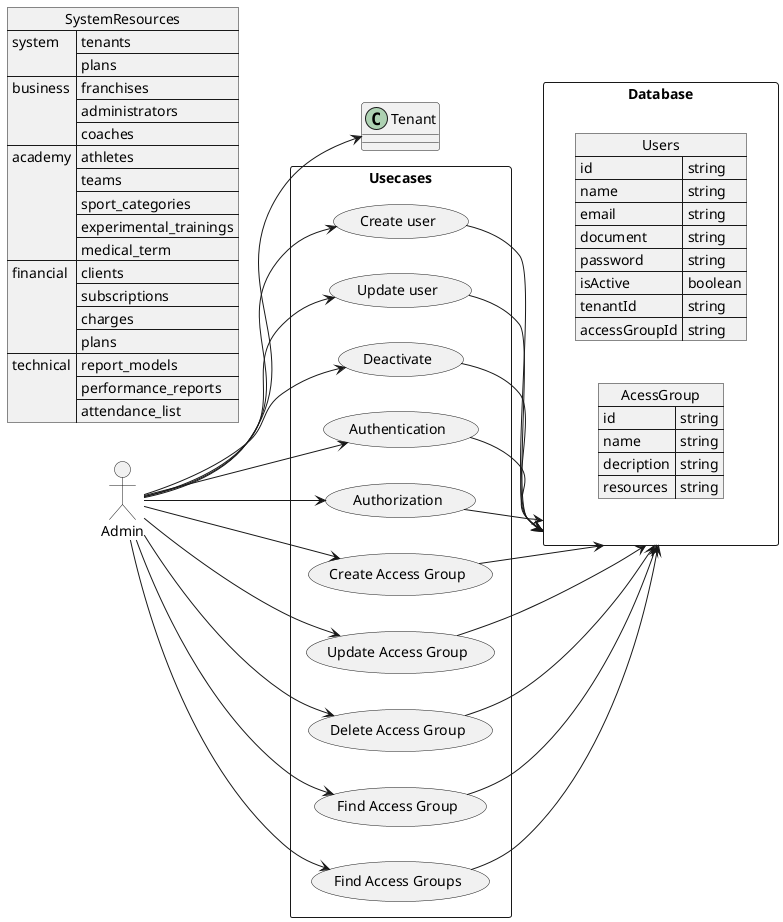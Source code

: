@startuml
allowmixing

left to right direction

actor "Admin" as admin

rectangle Usecases {
  usecase "Create user" as CU
  usecase "Update user" as UU
  usecase "Deactivate" as DU
  usecase "Authentication" as ATC
  usecase "Authorization" as ATR

  usecase "Create Access Group" as CAG
  usecase "Update Access Group" as UAG
  usecase "Delete Access Group" as DAG
  usecase "Find Access Group" as FAG
  usecase "Find Access Groups" as FAGS
}

rectangle Database {
  json Users {
   "id":"string",
   "name":"string",
   "email": "string",
   "document":"string",
   "password": "string",
   "isActive": "boolean",
   "tenantId": "string",
   "accessGroupId": "string"
  }

  json AcessGroup{
    "id": "string",
    "name": "string",
    "decription": "string",
    "resources": "string"
  }
}

json SystemResources {
  "system": ["tenants", "plans"],
  "business": ["franchises", "administrators", "coaches"],
  "academy": ["athletes", "teams", "sport_categories", "experimental_trainings", "medical_term"], 
  "financial": ["clients", "subscriptions", "charges", "plans"],
  "technical": ["report_models", "performance_reports", "attendance_list"]
}

admin --> Tenant

admin --> CU
admin --> UU
admin --> DU
admin --> ATC
admin --> ATR

admin --> CAG
admin --> UAG
admin --> DAG
admin --> FAG
admin --> FAGS

CU --> Database
UU --> Database
DU --> Database
ATC --> Database
ATR --> Database

CAG --> Database
UAG --> Database
DAG --> Database
FAG --> Database
FAGS --> Database

@enduml